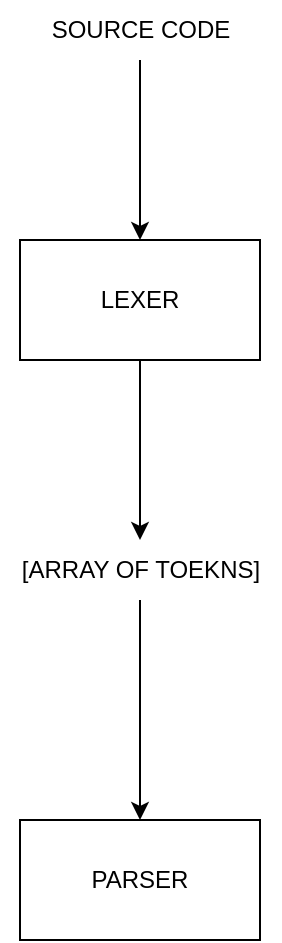 <mxfile version="22.1.11" type="device">
  <diagram name="Page-1" id="NqtBoH5mepzPS4IBXXLj">
    <mxGraphModel dx="989" dy="581" grid="1" gridSize="10" guides="1" tooltips="1" connect="1" arrows="1" fold="1" page="1" pageScale="1" pageWidth="827" pageHeight="1169" math="0" shadow="0">
      <root>
        <mxCell id="0" />
        <mxCell id="1" parent="0" />
        <mxCell id="7jmcwphrVpJYITkexR8a-4" style="edgeStyle=orthogonalEdgeStyle;rounded=0;orthogonalLoop=1;jettySize=auto;html=1;" edge="1" parent="1" source="7jmcwphrVpJYITkexR8a-1">
          <mxGeometry relative="1" as="geometry">
            <mxPoint x="400" y="490" as="targetPoint" />
          </mxGeometry>
        </mxCell>
        <mxCell id="7jmcwphrVpJYITkexR8a-1" value="LEXER" style="rounded=0;whiteSpace=wrap;html=1;" vertex="1" parent="1">
          <mxGeometry x="340" y="340" width="120" height="60" as="geometry" />
        </mxCell>
        <mxCell id="7jmcwphrVpJYITkexR8a-3" style="edgeStyle=orthogonalEdgeStyle;rounded=0;orthogonalLoop=1;jettySize=auto;html=1;entryX=0.5;entryY=0;entryDx=0;entryDy=0;" edge="1" parent="1" source="7jmcwphrVpJYITkexR8a-2" target="7jmcwphrVpJYITkexR8a-1">
          <mxGeometry relative="1" as="geometry" />
        </mxCell>
        <mxCell id="7jmcwphrVpJYITkexR8a-2" value="SOURCE CODE" style="text;html=1;align=center;verticalAlign=middle;resizable=0;points=[];autosize=1;strokeColor=none;fillColor=none;" vertex="1" parent="1">
          <mxGeometry x="345" y="220" width="110" height="30" as="geometry" />
        </mxCell>
        <mxCell id="7jmcwphrVpJYITkexR8a-6" style="edgeStyle=orthogonalEdgeStyle;rounded=0;orthogonalLoop=1;jettySize=auto;html=1;" edge="1" parent="1" source="7jmcwphrVpJYITkexR8a-5">
          <mxGeometry relative="1" as="geometry">
            <mxPoint x="400" y="630" as="targetPoint" />
          </mxGeometry>
        </mxCell>
        <mxCell id="7jmcwphrVpJYITkexR8a-5" value="[ARRAY OF TOEKNS]" style="text;html=1;align=center;verticalAlign=middle;resizable=0;points=[];autosize=1;strokeColor=none;fillColor=none;" vertex="1" parent="1">
          <mxGeometry x="330" y="490" width="140" height="30" as="geometry" />
        </mxCell>
        <mxCell id="7jmcwphrVpJYITkexR8a-7" value="PARSER" style="whiteSpace=wrap;html=1;" vertex="1" parent="1">
          <mxGeometry x="340" y="630" width="120" height="60" as="geometry" />
        </mxCell>
      </root>
    </mxGraphModel>
  </diagram>
</mxfile>
